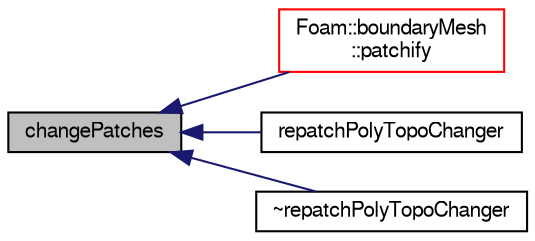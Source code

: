 digraph "changePatches"
{
  bgcolor="transparent";
  edge [fontname="FreeSans",fontsize="10",labelfontname="FreeSans",labelfontsize="10"];
  node [fontname="FreeSans",fontsize="10",shape=record];
  rankdir="LR";
  Node1490 [label="changePatches",height=0.2,width=0.4,color="black", fillcolor="grey75", style="filled", fontcolor="black"];
  Node1490 -> Node1491 [dir="back",color="midnightblue",fontsize="10",style="solid",fontname="FreeSans"];
  Node1491 [label="Foam::boundaryMesh\l::patchify",height=0.2,width=0.4,color="red",URL="$a21430.html#ae2705f64a0b5d9d61dc1b67afa50a160",tooltip="Take over patches onto polyMesh from nearest face in *this. "];
  Node1490 -> Node1495 [dir="back",color="midnightblue",fontsize="10",style="solid",fontname="FreeSans"];
  Node1495 [label="repatchPolyTopoChanger",height=0.2,width=0.4,color="black",URL="$a21738.html#a0d06e2976a35f76e6bc6be7719a1c449",tooltip="Construct for given mesh. "];
  Node1490 -> Node1496 [dir="back",color="midnightblue",fontsize="10",style="solid",fontname="FreeSans"];
  Node1496 [label="~repatchPolyTopoChanger",height=0.2,width=0.4,color="black",URL="$a21738.html#ae5947c3381cede93873ff1e1f9e0d0ec",tooltip="Destructor. "];
}
